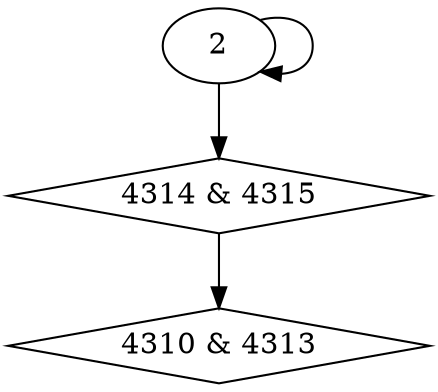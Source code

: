 digraph {
0 [label = "4310 & 4313", shape = diamond];
1 [label = "4314 & 4315", shape = diamond];
1 -> 0;
2 -> 1;
2 -> 2;
}
